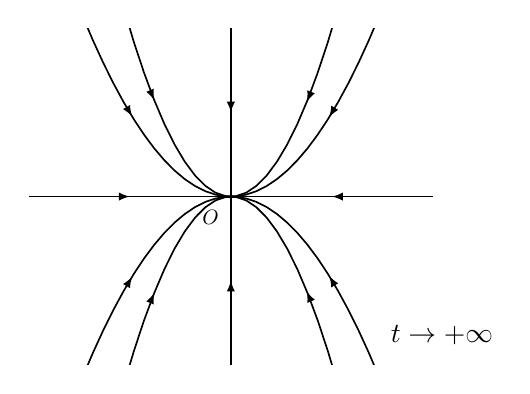\begin{tikzpicture}[scale=.75]
    \begin{axis}[thick,axis lines*=middle,xmin=-2,xmax=2,ymin=-2,ymax=2,ticks=none]
    \addplot[thick,samples=100,decoration = {markings,
                mark=at position 0.47 with {\arrow {latex}},mark=at position 0.53 with {\arrowreversed {latex}}  },postaction={decorate}] (x,x^2);
    \addplot[thick,samples=100,decoration = {markings,
                mark=at position 0.485 with {\arrow {latex}},mark=at position 0.515 with {\arrowreversed {latex}}  },postaction={decorate}] (x,2*x^2);
    \addplot[thick,samples=100,decoration = {markings,
                mark=at position 0.47 with {\arrow {latex}},mark=at position 0.53 with {\arrowreversed {latex}}  },postaction={decorate}] (x,-x^2);
    \addplot[thick,samples=100,decoration = {markings,
                mark=at position 0.485 with {\arrow {latex}},mark=at position 0.515 with {\arrowreversed {latex}}  },postaction={decorate}] (x,-2*x^2);
    \node at (-.2,-.25) {$O$};
    \addplot[thick,black,-latex] coordinates {(1.2,0) (1,0)};
    \addplot[thick,black,-latex] coordinates {(-1.2,0) (-1,0)};
    \addplot[thick,black,-latex] coordinates {(0,1.2) (0,1)};
    \addplot[thick,black,-latex] coordinates {(0,-1.2) (0,-1)};
    \end{axis}
    \node at (7,0.5) {$t\to+\infty$};
    \end{tikzpicture}